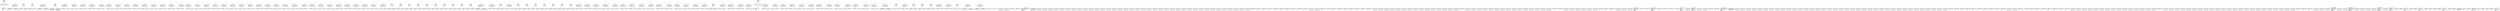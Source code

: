 digraph "classes_." {
charset="utf-8"
rankdir=BT
"0" [label="{Codec|decode\lencode\l|}", shape="record"];
"1" [label="{Codec|\l|decode(input, errors)\lencode(input, errors)\l}", shape="record"];
"2" [label="{Codec|decode\lencode\l|}", shape="record"];
"3" [label="{Codec|decode\lencode\l|}", shape="record"];
"4" [label="{Codec|\l|decode(input, errors)\lencode(input, errors)\l}", shape="record"];
"5" [label="{Codec|decode\lencode\l|}", shape="record"];
"6" [label="{Codec|\l|decode(input, errors)\lencode(input, errors)\l}", shape="record"];
"7" [label="{Codec|\l|decode(input, errors)\lencode(input, errors)\l}", shape="record"];
"8" [label="{Codec|\l|decode(input, errors)\lencode(input, errors)\l}", shape="record"];
"9" [label="{Codec|\l|decode(input, errors)\lencode(input, errors)\l}", shape="record"];
"10" [label="{Codec|\l|decode(input, errors)\lencode(input, errors)\l}", shape="record"];
"11" [label="{Codec|\l|decode(input, errors)\lencode(input, errors)\l}", shape="record"];
"12" [label="{Codec|\l|decode(input, errors)\lencode(input, errors)\l}", shape="record"];
"13" [label="{Codec|\l|decode(input, errors)\lencode(input, errors)\l}", shape="record"];
"14" [label="{Codec|\l|decode(input, errors)\lencode(input, errors)\l}", shape="record"];
"15" [label="{Codec|\l|decode(input, errors)\lencode(input, errors)\l}", shape="record"];
"16" [label="{Codec|\l|decode(input, errors)\lencode(input, errors)\l}", shape="record"];
"17" [label="{Codec|\l|decode(input, errors)\lencode(input, errors)\l}", shape="record"];
"18" [label="{Codec|\l|decode(input, errors)\lencode(input, errors)\l}", shape="record"];
"19" [label="{Codec|\l|decode(input, errors)\lencode(input, errors)\l}", shape="record"];
"20" [label="{Codec|\l|decode(input, errors)\lencode(input, errors)\l}", shape="record"];
"21" [label="{Codec|\l|decode(input, errors)\lencode(input, errors)\l}", shape="record"];
"22" [label="{Codec|\l|decode(input, errors)\lencode(input, errors)\l}", shape="record"];
"23" [label="{Codec|\l|decode(input, errors)\lencode(input, errors)\l}", shape="record"];
"24" [label="{Codec|\l|decode(input, errors)\lencode(input, errors)\l}", shape="record"];
"25" [label="{Codec|\l|decode(input, errors)\lencode(input, errors)\l}", shape="record"];
"26" [label="{Codec|\l|decode(input, errors)\lencode(input, errors)\l}", shape="record"];
"27" [label="{Codec|\l|decode(input, errors)\lencode(input, errors)\l}", shape="record"];
"28" [label="{Codec|\l|decode(input, errors)\lencode(input, errors)\l}", shape="record"];
"29" [label="{Codec|\l|decode(input, errors)\lencode(input, errors)\l}", shape="record"];
"30" [label="{Codec|\l|decode(input, errors)\lencode(input, errors)\l}", shape="record"];
"31" [label="{Codec|\l|decode(input, errors)\lencode(input, errors)\l}", shape="record"];
"32" [label="{Codec|\l|decode(input, errors)\lencode(input, errors)\l}", shape="record"];
"33" [label="{Codec|\l|decode(input, errors)\lencode(input, errors)\l}", shape="record"];
"34" [label="{Codec|\l|decode(input, errors)\lencode(input, errors)\l}", shape="record"];
"35" [label="{Codec|\l|decode(input, errors)\lencode(input, errors)\l}", shape="record"];
"36" [label="{Codec|\l|decode(input, errors)\lencode(input, errors)\l}", shape="record"];
"37" [label="{Codec|\l|decode(input, errors)\lencode(input, errors)\l}", shape="record"];
"38" [label="{Codec|\l|decode(input, errors)\lencode(input, errors)\l}", shape="record"];
"39" [label="{Codec|\l|decode(input, errors)\lencode(input, errors)\l}", shape="record"];
"40" [label="{Codec|\l|decode(input, errors)\lencode(input, errors)\l}", shape="record"];
"41" [label="{Codec|\l|decode(input, errors)\lencode(input, errors)\l}", shape="record"];
"42" [label="{Codec|\l|decode(input, errors)\lencode(input, errors)\l}", shape="record"];
"43" [label="{Codec|decode\lencode\l|}", shape="record"];
"44" [label="{Codec|decode\lencode\l|}", shape="record"];
"45" [label="{Codec|decode\lencode\l|}", shape="record"];
"46" [label="{Codec|decode\lencode\l|}", shape="record"];
"47" [label="{Codec|decode\lencode\l|}", shape="record"];
"48" [label="{Codec|decode\lencode\l|}", shape="record"];
"49" [label="{Codec|decode\lencode\l|}", shape="record"];
"50" [label="{Codec|decode\lencode\l|}", shape="record"];
"51" [label="{Codec|decode\lencode\l|}", shape="record"];
"52" [label="{Codec|decode\lencode\l|}", shape="record"];
"53" [label="{Codec|\l|decode(input, errors)\lencode(input, errors)\l}", shape="record"];
"54" [label="{Codec|\l|decode(input, errors)\lencode(input, errors)\l}", shape="record"];
"55" [label="{Codec|decode\lencode\l|}", shape="record"];
"56" [label="{Codec|\l|decode(input, errors)\lencode(input, errors)\l}", shape="record"];
"57" [label="{Codec|decode\lencode\l|}", shape="record"];
"58" [label="{Codec|decode\lencode\l|}", shape="record"];
"59" [label="{Codec|decode\lencode\l|}", shape="record"];
"60" [label="{Codec|decode\lencode\l|}", shape="record"];
"61" [label="{Codec|decode\lencode\l|}", shape="record"];
"62" [label="{Codec|decode\lencode\l|}", shape="record"];
"63" [label="{Codec|decode\lencode\l|}", shape="record"];
"64" [label="{Codec|\l|decode(input, errors)\lencode(input, errors)\l}", shape="record"];
"65" [label="{Codec|\l|decode(input, errors)\lencode(input, errors)\l}", shape="record"];
"66" [label="{Codec|\l|decode(input, errors)\lencode(input, errors)\l}", shape="record"];
"67" [label="{Codec|\l|decode(input, errors)\lencode(input, errors)\l}", shape="record"];
"68" [label="{Codec|\l|decode(input, errors)\lencode(input, errors)\l}", shape="record"];
"69" [label="{Codec|\l|decode(input, errors)\lencode(input, errors)\l}", shape="record"];
"70" [label="{Codec|\l|decode(input, errors)\lencode(input, errors)\l}", shape="record"];
"71" [label="{Codec|\l|decode(input, errors)\lencode(input, errors)\l}", shape="record"];
"72" [label="{Codec|\l|decode(input, errors)\lencode(input, errors)\l}", shape="record"];
"73" [label="{Codec|\l|decode(input, errors)\lencode(input, errors)\l}", shape="record"];
"74" [label="{Codec|\l|decode(input, errors)\lencode(input, errors)\l}", shape="record"];
"75" [label="{Codec|\l|decode(input, errors)\lencode(input, errors)\l}", shape="record"];
"76" [label="{Codec|\l|decode(input, errors)\lencode(input, errors)\l}", shape="record"];
"77" [label="{Codec|\l|decode(input, errors)\lencode(input, errors)\l}", shape="record"];
"78" [label="{Codec|\l|decode(input, errors)\lencode(input, errors)\l}", shape="record"];
"79" [label="{Codec|decode\lencode\l|}", shape="record"];
"80" [label="{Codec|\l|decode(input, errors)\lencode(input, errors)\l}", shape="record"];
"81" [label="{Codec|\l|decode(input, errors)\lencode(input, errors)\l}", shape="record"];
"82" [label="{Codec|\l|decode(input, errors)\lencode(input, errors)\l}", shape="record"];
"83" [label="{Codec|\l|decode(input, errors)\lencode(input, errors)\l}", shape="record"];
"84" [label="{Codec|decode\lencode\l|}", shape="record"];
"85" [label="{Codec|\l|decode(input, errors)\lencode(input, errors)\l}", shape="record"];
"86" [label="{Codec|\l|decode(input, errors)\lencode(input, errors)\l}", shape="record"];
"87" [label="{Codec|\l|decode(input, errors)\lencode(input, errors)\l}", shape="record"];
"88" [label="{Codec|\l|decode(input, errors)\lencode(input, errors)\l}", shape="record"];
"89" [label="{Codec|\l|decode(input, errors)\lencode(input, errors)\l}", shape="record"];
"90" [label="{Codec|\l|decode(input, errors)\lencode(input, errors)\l}", shape="record"];
"91" [label="{Codec|\l|decode(input, errors)\lencode(input, errors)\l}", shape="record"];
"92" [label="{Codec|\l|decode(input, errors)\lencode(input, errors)\l}", shape="record"];
"93" [label="{Codec|\l|decode(input, errors)\lencode(input, errors)\l}", shape="record"];
"94" [label="{Codec|\l|decode(input, errors)\lencode(input, errors)\l}", shape="record"];
"95" [label="{Codec|\l|decode(input, errors)\lencode(input, errors)\l}", shape="record"];
"96" [label="{Codec|\l|decode(input, errors)\lencode(input, errors)\l}", shape="record"];
"97" [label="{Codec|\l|decode(input, errors)\lencode(input, errors)\l}", shape="record"];
"98" [label="{Codec|\l|decode(input, errors)\lencode(input, errors)\l}", shape="record"];
"99" [label="{Codec|decode\lencode\l|}", shape="record"];
"100" [label="{Codec|\l|decode(input, errors)\lencode(input, errors)\l}", shape="record"];
"101" [label="{Codec|decode\lencode\l|}", shape="record"];
"102" [label="{Codec|decode\lencode\l|}", shape="record"];
"103" [label="{Codec|decode\lencode\l|}", shape="record"];
"104" [label="{Codec|\l|decode(input, errors)\lencode(input, errors)\l}", shape="record"];
"105" [label="{Codec|\l|decode(input, errors)\lencode(input, errors)\l}", shape="record"];
"106" [label="{Codec|decode\lencode\l|}", shape="record"];
"107" [label="{Codec|\l|decode(input, errors)\lencode(input, errors)\l}", shape="record"];
"108" [label="{Codec|\l|decode(input, errors)\lencode(input, errors)\l}", shape="record"];
"109" [fontcolor="red", label="{CodecRegistryError|\l|}", shape="record"];
"110" [fontcolor="red", label="{CodecRegistryError|\l|}", shape="record"];
"111" [label="{IncrementalDecoder|\l|decode(input, final)\l}", shape="record"];
"112" [label="{IncrementalDecoder|\l|decode(input, final)\l}", shape="record"];
"113" [label="{IncrementalDecoder|codec\l|}", shape="record"];
"114" [label="{IncrementalDecoder|codec\l|}", shape="record"];
"115" [label="{IncrementalDecoder|decompressobj : BZ2Decompressor\lerrors : str\l|decode(input, final)\lreset()\l}", shape="record"];
"116" [label="{IncrementalDecoder|mapping : NoneType\l|decode(input, final)\l}", shape="record"];
"117" [label="{IncrementalDecoder|\l|decode(input, final)\l}", shape="record"];
"118" [label="{IncrementalDecoder|\l|decode(input, final)\l}", shape="record"];
"119" [label="{IncrementalDecoder|\l|decode(input, final)\l}", shape="record"];
"120" [label="{IncrementalDecoder|\l|decode(input, final)\l}", shape="record"];
"121" [label="{IncrementalDecoder|\l|decode(input, final)\l}", shape="record"];
"122" [label="{IncrementalDecoder|\l|decode(input, final)\l}", shape="record"];
"123" [label="{IncrementalDecoder|\l|decode(input, final)\l}", shape="record"];
"124" [label="{IncrementalDecoder|\l|decode(input, final)\l}", shape="record"];
"125" [label="{IncrementalDecoder|\l|decode(input, final)\l}", shape="record"];
"126" [label="{IncrementalDecoder|\l|decode(input, final)\l}", shape="record"];
"127" [label="{IncrementalDecoder|\l|decode(input, final)\l}", shape="record"];
"128" [label="{IncrementalDecoder|\l|decode(input, final)\l}", shape="record"];
"129" [label="{IncrementalDecoder|\l|decode(input, final)\l}", shape="record"];
"130" [label="{IncrementalDecoder|\l|decode(input, final)\l}", shape="record"];
"131" [label="{IncrementalDecoder|\l|decode(input, final)\l}", shape="record"];
"132" [label="{IncrementalDecoder|\l|decode(input, final)\l}", shape="record"];
"133" [label="{IncrementalDecoder|\l|decode(input, final)\l}", shape="record"];
"134" [label="{IncrementalDecoder|\l|decode(input, final)\l}", shape="record"];
"135" [label="{IncrementalDecoder|\l|decode(input, final)\l}", shape="record"];
"136" [label="{IncrementalDecoder|\l|decode(input, final)\l}", shape="record"];
"137" [label="{IncrementalDecoder|\l|decode(input, final)\l}", shape="record"];
"138" [label="{IncrementalDecoder|\l|decode(input, final)\l}", shape="record"];
"139" [label="{IncrementalDecoder|\l|decode(input, final)\l}", shape="record"];
"140" [label="{IncrementalDecoder|\l|decode(input, final)\l}", shape="record"];
"141" [label="{IncrementalDecoder|\l|decode(input, final)\l}", shape="record"];
"142" [label="{IncrementalDecoder|\l|decode(input, final)\l}", shape="record"];
"143" [label="{IncrementalDecoder|\l|decode(input, final)\l}", shape="record"];
"144" [label="{IncrementalDecoder|\l|decode(input, final)\l}", shape="record"];
"145" [label="{IncrementalDecoder|\l|decode(input, final)\l}", shape="record"];
"146" [label="{IncrementalDecoder|\l|decode(input, final)\l}", shape="record"];
"147" [label="{IncrementalDecoder|\l|decode(input, final)\l}", shape="record"];
"148" [label="{IncrementalDecoder|\l|decode(input, final)\l}", shape="record"];
"149" [label="{IncrementalDecoder|\l|decode(input, final)\l}", shape="record"];
"150" [label="{IncrementalDecoder|\l|decode(input, final)\l}", shape="record"];
"151" [label="{IncrementalDecoder|\l|decode(input, final)\l}", shape="record"];
"152" [label="{IncrementalDecoder|\l|decode(input, final)\l}", shape="record"];
"153" [label="{IncrementalDecoder|\l|decode(input, final)\l}", shape="record"];
"154" [label="{IncrementalDecoder|codec\l|}", shape="record"];
"155" [label="{IncrementalDecoder|codec\l|}", shape="record"];
"156" [label="{IncrementalDecoder|codec\l|}", shape="record"];
"157" [label="{IncrementalDecoder|codec\l|}", shape="record"];
"158" [label="{IncrementalDecoder|codec\l|}", shape="record"];
"159" [label="{IncrementalDecoder|codec\l|}", shape="record"];
"160" [label="{IncrementalDecoder|codec\l|}", shape="record"];
"161" [label="{IncrementalDecoder|codec\l|}", shape="record"];
"162" [label="{IncrementalDecoder|codec\l|}", shape="record"];
"163" [label="{IncrementalDecoder|codec\l|}", shape="record"];
"164" [label="{IncrementalDecoder|\l|decode(input, final)\l}", shape="record"];
"165" [label="{IncrementalDecoder|\l|decode(input, final)\l}", shape="record"];
"166" [label="{IncrementalDecoder|codec\l|}", shape="record"];
"167" [label="{IncrementalDecoder|\l|}", shape="record"];
"168" [label="{IncrementalDecoder|codec\l|}", shape="record"];
"169" [label="{IncrementalDecoder|codec\l|}", shape="record"];
"170" [label="{IncrementalDecoder|codec\l|}", shape="record"];
"171" [label="{IncrementalDecoder|codec\l|}", shape="record"];
"172" [label="{IncrementalDecoder|codec\l|}", shape="record"];
"173" [label="{IncrementalDecoder|codec\l|}", shape="record"];
"174" [label="{IncrementalDecoder|codec\l|}", shape="record"];
"175" [label="{IncrementalDecoder|\l|decode(input, final)\l}", shape="record"];
"176" [label="{IncrementalDecoder|\l|decode(input, final)\l}", shape="record"];
"177" [label="{IncrementalDecoder|\l|decode(input, final)\l}", shape="record"];
"178" [label="{IncrementalDecoder|\l|decode(input, final)\l}", shape="record"];
"179" [label="{IncrementalDecoder|\l|decode(input, final)\l}", shape="record"];
"180" [label="{IncrementalDecoder|\l|decode(input, final)\l}", shape="record"];
"181" [label="{IncrementalDecoder|\l|decode(input, final)\l}", shape="record"];
"182" [label="{IncrementalDecoder|\l|decode(input, final)\l}", shape="record"];
"183" [label="{IncrementalDecoder|\l|decode(input, final)\l}", shape="record"];
"184" [label="{IncrementalDecoder|\l|decode(input, final)\l}", shape="record"];
"185" [label="{IncrementalDecoder|\l|decode(input, final)\l}", shape="record"];
"186" [label="{IncrementalDecoder|\l|decode(input, final)\l}", shape="record"];
"187" [label="{IncrementalDecoder|\l|decode(input, final)\l}", shape="record"];
"188" [label="{IncrementalDecoder|\l|decode(input, final)\l}", shape="record"];
"189" [label="{IncrementalDecoder|\l|decode(input, final)\l}", shape="record"];
"190" [label="{IncrementalDecoder|codec\l|}", shape="record"];
"191" [label="{IncrementalDecoder|\l|decode(input, final)\l}", shape="record"];
"192" [label="{IncrementalDecoder|\l|decode(input, final)\l}", shape="record"];
"193" [label="{IncrementalDecoder|\l|decode(input, final)\l}", shape="record"];
"194" [label="{IncrementalDecoder|\l|decode(input, final)\l}", shape="record"];
"195" [label="{IncrementalDecoder|\l|decode(input, final)\l}", shape="record"];
"196" [label="{IncrementalDecoder|\l|decode(input, final)\l}", shape="record"];
"197" [label="{IncrementalDecoder|\l|decode(input, final)\l}", shape="record"];
"198" [label="{IncrementalDecoder|\l|decode(input, final)\l}", shape="record"];
"199" [label="{IncrementalDecoder|\l|decode(input, final)\l}", shape="record"];
"200" [label="{IncrementalDecoder|\l|decode(input, final)\l}", shape="record"];
"201" [label="{IncrementalDecoder|\l|decode(input, final)\l}", shape="record"];
"202" [label="{IncrementalDecoder|\l|decode(input, final)\l}", shape="record"];
"203" [label="{IncrementalDecoder|\l|decode(input, final)\l}", shape="record"];
"204" [label="{IncrementalDecoder|\l|decode(input, final)\l}", shape="record"];
"205" [label="{IncrementalDecoder|\l|decode(input, final)\l}", shape="record"];
"206" [label="{IncrementalDecoder|\l|}", shape="record"];
"207" [label="{IncrementalDecoder|\l|}", shape="record"];
"208" [label="{IncrementalDecoder|\l|decode(input, final)\l}", shape="record"];
"209" [label="{IncrementalDecoder|\l|decode(input, final)\l}", shape="record"];
"210" [label="{IncrementalDecoder|\l|decode(input, final)\l}", shape="record"];
"211" [label="{IncrementalDecoder|\l|decode(input, final)\l}", shape="record"];
"212" [label="{IncrementalDecoder|\l|decode(input, final)\l}", shape="record"];
"213" [label="{IncrementalDecoder|\l|decode(input, final)\l}", shape="record"];
"214" [label="{IncrementalDecoder|codec\l|}", shape="record"];
"215" [label="{IncrementalDecoder|codec\l|}", shape="record"];
"216" [label="{IncrementalDecoder|codec\l|}", shape="record"];
"217" [label="{IncrementalDecoder|\l|decode(input, final)\l}", shape="record"];
"218" [label="{IncrementalDecoder|\l|decode(input, final)\l}", shape="record"];
"219" [label="{IncrementalDecoder|\l|decode(input, final)\l}", shape="record"];
"220" [label="{IncrementalDecoder|decoder : NoneType\l|getstate()\lreset()\lsetstate(state)\l}", shape="record"];
"221" [label="{IncrementalDecoder|\l|}", shape="record"];
"222" [label="{IncrementalDecoder|\l|}", shape="record"];
"223" [label="{IncrementalDecoder|decoder : NoneType\l|getstate()\lreset()\lsetstate(state)\l}", shape="record"];
"224" [label="{IncrementalDecoder|\l|}", shape="record"];
"225" [label="{IncrementalDecoder|\l|}", shape="record"];
"226" [label="{IncrementalDecoder|\l|}", shape="record"];
"227" [label="{IncrementalDecoder|\l|}", shape="record"];
"228" [label="{IncrementalDecoder|first : int\l|getstate()\lreset()\lsetstate(state)\l}", shape="record"];
"229" [label="{IncrementalDecoder|\l|decode(input, final)\l}", shape="record"];
"230" [label="{IncrementalDecoder|decompressobj\lerrors : str\l|decode(input, final)\lreset()\l}", shape="record"];
"231" [label="{IncrementalEncoder|\l|encode(input, final)\l}", shape="record"];
"232" [label="{IncrementalEncoder|\l|encode(input, final)\l}", shape="record"];
"233" [label="{IncrementalEncoder|codec\l|}", shape="record"];
"234" [label="{IncrementalEncoder|codec\l|}", shape="record"];
"235" [label="{IncrementalEncoder|compressobj : BZ2Compressor\lerrors : str\l|encode(input, final)\lreset()\l}", shape="record"];
"236" [label="{IncrementalEncoder|mapping : NoneType\l|encode(input, final)\l}", shape="record"];
"237" [label="{IncrementalEncoder|\l|encode(input, final)\l}", shape="record"];
"238" [label="{IncrementalEncoder|\l|encode(input, final)\l}", shape="record"];
"239" [label="{IncrementalEncoder|\l|encode(input, final)\l}", shape="record"];
"240" [label="{IncrementalEncoder|\l|encode(input, final)\l}", shape="record"];
"241" [label="{IncrementalEncoder|\l|encode(input, final)\l}", shape="record"];
"242" [label="{IncrementalEncoder|\l|encode(input, final)\l}", shape="record"];
"243" [label="{IncrementalEncoder|\l|encode(input, final)\l}", shape="record"];
"244" [label="{IncrementalEncoder|\l|encode(input, final)\l}", shape="record"];
"245" [label="{IncrementalEncoder|\l|encode(input, final)\l}", shape="record"];
"246" [label="{IncrementalEncoder|\l|encode(input, final)\l}", shape="record"];
"247" [label="{IncrementalEncoder|\l|encode(input, final)\l}", shape="record"];
"248" [label="{IncrementalEncoder|\l|encode(input, final)\l}", shape="record"];
"249" [label="{IncrementalEncoder|\l|encode(input, final)\l}", shape="record"];
"250" [label="{IncrementalEncoder|\l|encode(input, final)\l}", shape="record"];
"251" [label="{IncrementalEncoder|\l|encode(input, final)\l}", shape="record"];
"252" [label="{IncrementalEncoder|\l|encode(input, final)\l}", shape="record"];
"253" [label="{IncrementalEncoder|\l|encode(input, final)\l}", shape="record"];
"254" [label="{IncrementalEncoder|\l|encode(input, final)\l}", shape="record"];
"255" [label="{IncrementalEncoder|\l|encode(input, final)\l}", shape="record"];
"256" [label="{IncrementalEncoder|\l|encode(input, final)\l}", shape="record"];
"257" [label="{IncrementalEncoder|\l|encode(input, final)\l}", shape="record"];
"258" [label="{IncrementalEncoder|\l|encode(input, final)\l}", shape="record"];
"259" [label="{IncrementalEncoder|\l|encode(input, final)\l}", shape="record"];
"260" [label="{IncrementalEncoder|\l|encode(input, final)\l}", shape="record"];
"261" [label="{IncrementalEncoder|\l|encode(input, final)\l}", shape="record"];
"262" [label="{IncrementalEncoder|\l|encode(input, final)\l}", shape="record"];
"263" [label="{IncrementalEncoder|\l|encode(input, final)\l}", shape="record"];
"264" [label="{IncrementalEncoder|\l|encode(input, final)\l}", shape="record"];
"265" [label="{IncrementalEncoder|\l|encode(input, final)\l}", shape="record"];
"266" [label="{IncrementalEncoder|\l|encode(input, final)\l}", shape="record"];
"267" [label="{IncrementalEncoder|\l|encode(input, final)\l}", shape="record"];
"268" [label="{IncrementalEncoder|\l|encode(input, final)\l}", shape="record"];
"269" [label="{IncrementalEncoder|\l|encode(input, final)\l}", shape="record"];
"270" [label="{IncrementalEncoder|\l|encode(input, final)\l}", shape="record"];
"271" [label="{IncrementalEncoder|\l|encode(input, final)\l}", shape="record"];
"272" [label="{IncrementalEncoder|\l|encode(input, final)\l}", shape="record"];
"273" [label="{IncrementalEncoder|\l|encode(input, final)\l}", shape="record"];
"274" [label="{IncrementalEncoder|codec\l|}", shape="record"];
"275" [label="{IncrementalEncoder|codec\l|}", shape="record"];
"276" [label="{IncrementalEncoder|codec\l|}", shape="record"];
"277" [label="{IncrementalEncoder|codec\l|}", shape="record"];
"278" [label="{IncrementalEncoder|codec\l|}", shape="record"];
"279" [label="{IncrementalEncoder|codec\l|}", shape="record"];
"280" [label="{IncrementalEncoder|codec\l|}", shape="record"];
"281" [label="{IncrementalEncoder|codec\l|}", shape="record"];
"282" [label="{IncrementalEncoder|codec\l|}", shape="record"];
"283" [label="{IncrementalEncoder|codec\l|}", shape="record"];
"284" [label="{IncrementalEncoder|\l|encode(input, final)\l}", shape="record"];
"285" [label="{IncrementalEncoder|\l|encode(input, final)\l}", shape="record"];
"286" [label="{IncrementalEncoder|codec\l|}", shape="record"];
"287" [label="{IncrementalEncoder|\l|}", shape="record"];
"288" [label="{IncrementalEncoder|codec\l|}", shape="record"];
"289" [label="{IncrementalEncoder|codec\l|}", shape="record"];
"290" [label="{IncrementalEncoder|codec\l|}", shape="record"];
"291" [label="{IncrementalEncoder|codec\l|}", shape="record"];
"292" [label="{IncrementalEncoder|codec\l|}", shape="record"];
"293" [label="{IncrementalEncoder|codec\l|}", shape="record"];
"294" [label="{IncrementalEncoder|codec\l|}", shape="record"];
"295" [label="{IncrementalEncoder|\l|encode(input, final)\l}", shape="record"];
"296" [label="{IncrementalEncoder|\l|encode(input, final)\l}", shape="record"];
"297" [label="{IncrementalEncoder|\l|encode(input, final)\l}", shape="record"];
"298" [label="{IncrementalEncoder|\l|encode(input, final)\l}", shape="record"];
"299" [label="{IncrementalEncoder|\l|encode(input, final)\l}", shape="record"];
"300" [label="{IncrementalEncoder|\l|encode(input, final)\l}", shape="record"];
"301" [label="{IncrementalEncoder|\l|encode(input, final)\l}", shape="record"];
"302" [label="{IncrementalEncoder|\l|encode(input, final)\l}", shape="record"];
"303" [label="{IncrementalEncoder|\l|encode(input, final)\l}", shape="record"];
"304" [label="{IncrementalEncoder|\l|encode(input, final)\l}", shape="record"];
"305" [label="{IncrementalEncoder|\l|encode(input, final)\l}", shape="record"];
"306" [label="{IncrementalEncoder|\l|encode(input, final)\l}", shape="record"];
"307" [label="{IncrementalEncoder|\l|encode(input, final)\l}", shape="record"];
"308" [label="{IncrementalEncoder|\l|encode(input, final)\l}", shape="record"];
"309" [label="{IncrementalEncoder|\l|encode(input, final)\l}", shape="record"];
"310" [label="{IncrementalEncoder|codec\l|}", shape="record"];
"311" [label="{IncrementalEncoder|\l|encode(input, final)\l}", shape="record"];
"312" [label="{IncrementalEncoder|\l|encode(input, final)\l}", shape="record"];
"313" [label="{IncrementalEncoder|\l|encode(input, final)\l}", shape="record"];
"314" [label="{IncrementalEncoder|\l|encode(input, final)\l}", shape="record"];
"315" [label="{IncrementalEncoder|\l|encode(input, final)\l}", shape="record"];
"316" [label="{IncrementalEncoder|\l|encode(input, final)\l}", shape="record"];
"317" [label="{IncrementalEncoder|\l|encode(input, final)\l}", shape="record"];
"318" [label="{IncrementalEncoder|\l|encode(input, final)\l}", shape="record"];
"319" [label="{IncrementalEncoder|\l|encode(input, final)\l}", shape="record"];
"320" [label="{IncrementalEncoder|\l|encode(input, final)\l}", shape="record"];
"321" [label="{IncrementalEncoder|\l|encode(input, final)\l}", shape="record"];
"322" [label="{IncrementalEncoder|\l|encode(input, final)\l}", shape="record"];
"323" [label="{IncrementalEncoder|\l|encode(input, final)\l}", shape="record"];
"324" [label="{IncrementalEncoder|\l|encode(input, final)\l}", shape="record"];
"325" [label="{IncrementalEncoder|\l|encode(input, final)\l}", shape="record"];
"326" [label="{IncrementalEncoder|\l|encode(input, final)\l}", shape="record"];
"327" [label="{IncrementalEncoder|\l|encode(input, final)\l}", shape="record"];
"328" [label="{IncrementalEncoder|\l|encode(input, final)\l}", shape="record"];
"329" [label="{IncrementalEncoder|\l|encode(input, final)\l}", shape="record"];
"330" [label="{IncrementalEncoder|\l|encode(input, final)\l}", shape="record"];
"331" [label="{IncrementalEncoder|\l|encode(input, final)\l}", shape="record"];
"332" [label="{IncrementalEncoder|\l|encode(input, final)\l}", shape="record"];
"333" [label="{IncrementalEncoder|\l|encode(input, final)\l}", shape="record"];
"334" [label="{IncrementalEncoder|codec\l|}", shape="record"];
"335" [label="{IncrementalEncoder|codec\l|}", shape="record"];
"336" [label="{IncrementalEncoder|codec\l|}", shape="record"];
"337" [label="{IncrementalEncoder|\l|encode(input, final)\l}", shape="record"];
"338" [label="{IncrementalEncoder|\l|encode(input, final)\l}", shape="record"];
"339" [label="{IncrementalEncoder|\l|encode(input, final)\l}", shape="record"];
"340" [label="{IncrementalEncoder|encoder : NoneType\l|encode(input, final)\lgetstate()\lreset()\lsetstate(state)\l}", shape="record"];
"341" [label="{IncrementalEncoder|\l|encode(input, final)\l}", shape="record"];
"342" [label="{IncrementalEncoder|\l|encode(input, final)\l}", shape="record"];
"343" [label="{IncrementalEncoder|encoder : NoneType\l|encode(input, final)\lgetstate()\lreset()\lsetstate(state)\l}", shape="record"];
"344" [label="{IncrementalEncoder|\l|encode(input, final)\l}", shape="record"];
"345" [label="{IncrementalEncoder|\l|encode(input, final)\l}", shape="record"];
"346" [label="{IncrementalEncoder|\l|encode(input, final)\l}", shape="record"];
"347" [label="{IncrementalEncoder|\l|encode(input, final)\l}", shape="record"];
"348" [label="{IncrementalEncoder|first : int\l|encode(input, final)\lgetstate()\lreset()\lsetstate(state)\l}", shape="record"];
"349" [label="{IncrementalEncoder|\l|encode(input, final)\l}", shape="record"];
"350" [label="{IncrementalEncoder|compressobj\lerrors : str\l|encode(input, final)\lreset()\l}", shape="record"];
"351" [label="{StreamConverter|decode\lencode\l|}", shape="record"];
"352" [label="{StreamConverter|decode\lencode\l|}", shape="record"];
"353" [label="{StreamReader|\l|}", shape="record"];
"354" [label="{StreamReader|charbuffertype : bytes\l|}", shape="record"];
"355" [label="{StreamReader|codec\l|}", shape="record"];
"356" [label="{StreamReader|codec\l|}", shape="record"];
"357" [label="{StreamReader|charbuffertype : bytes\l|}", shape="record"];
"358" [label="{StreamReader|mapping : NoneType\l|decode(input, errors)\l}", shape="record"];
"359" [label="{StreamReader|\l|}", shape="record"];
"360" [label="{StreamReader|\l|}", shape="record"];
"361" [label="{StreamReader|\l|}", shape="record"];
"362" [label="{StreamReader|\l|}", shape="record"];
"363" [label="{StreamReader|\l|}", shape="record"];
"364" [label="{StreamReader|\l|}", shape="record"];
"365" [label="{StreamReader|\l|}", shape="record"];
"366" [label="{StreamReader|\l|}", shape="record"];
"367" [label="{StreamReader|\l|}", shape="record"];
"368" [label="{StreamReader|\l|}", shape="record"];
"369" [label="{StreamReader|\l|}", shape="record"];
"370" [label="{StreamReader|\l|}", shape="record"];
"371" [label="{StreamReader|\l|}", shape="record"];
"372" [label="{StreamReader|\l|}", shape="record"];
"373" [label="{StreamReader|\l|}", shape="record"];
"374" [label="{StreamReader|\l|}", shape="record"];
"375" [label="{StreamReader|\l|}", shape="record"];
"376" [label="{StreamReader|\l|}", shape="record"];
"377" [label="{StreamReader|\l|}", shape="record"];
"378" [label="{StreamReader|\l|}", shape="record"];
"379" [label="{StreamReader|\l|}", shape="record"];
"380" [label="{StreamReader|\l|}", shape="record"];
"381" [label="{StreamReader|\l|}", shape="record"];
"382" [label="{StreamReader|\l|}", shape="record"];
"383" [label="{StreamReader|\l|}", shape="record"];
"384" [label="{StreamReader|\l|}", shape="record"];
"385" [label="{StreamReader|\l|}", shape="record"];
"386" [label="{StreamReader|\l|}", shape="record"];
"387" [label="{StreamReader|\l|}", shape="record"];
"388" [label="{StreamReader|\l|}", shape="record"];
"389" [label="{StreamReader|\l|}", shape="record"];
"390" [label="{StreamReader|\l|}", shape="record"];
"391" [label="{StreamReader|\l|}", shape="record"];
"392" [label="{StreamReader|\l|}", shape="record"];
"393" [label="{StreamReader|\l|}", shape="record"];
"394" [label="{StreamReader|\l|}", shape="record"];
"395" [label="{StreamReader|\l|}", shape="record"];
"396" [label="{StreamReader|codec\l|}", shape="record"];
"397" [label="{StreamReader|codec\l|}", shape="record"];
"398" [label="{StreamReader|codec\l|}", shape="record"];
"399" [label="{StreamReader|codec\l|}", shape="record"];
"400" [label="{StreamReader|codec\l|}", shape="record"];
"401" [label="{StreamReader|codec\l|}", shape="record"];
"402" [label="{StreamReader|codec\l|}", shape="record"];
"403" [label="{StreamReader|codec\l|}", shape="record"];
"404" [label="{StreamReader|codec\l|}", shape="record"];
"405" [label="{StreamReader|codec\l|}", shape="record"];
"406" [label="{StreamReader|charbuffertype : bytes\l|}", shape="record"];
"407" [label="{StreamReader|\l|}", shape="record"];
"408" [label="{StreamReader|codec\l|}", shape="record"];
"409" [label="{StreamReader|\l|}", shape="record"];
"410" [label="{StreamReader|codec\l|}", shape="record"];
"411" [label="{StreamReader|codec\l|}", shape="record"];
"412" [label="{StreamReader|codec\l|}", shape="record"];
"413" [label="{StreamReader|codec\l|}", shape="record"];
"414" [label="{StreamReader|codec\l|}", shape="record"];
"415" [label="{StreamReader|codec\l|}", shape="record"];
"416" [label="{StreamReader|codec\l|}", shape="record"];
"417" [label="{StreamReader|\l|}", shape="record"];
"418" [label="{StreamReader|\l|}", shape="record"];
"419" [label="{StreamReader|\l|}", shape="record"];
"420" [label="{StreamReader|\l|}", shape="record"];
"421" [label="{StreamReader|\l|}", shape="record"];
"422" [label="{StreamReader|\l|}", shape="record"];
"423" [label="{StreamReader|\l|}", shape="record"];
"424" [label="{StreamReader|\l|}", shape="record"];
"425" [label="{StreamReader|\l|}", shape="record"];
"426" [label="{StreamReader|\l|}", shape="record"];
"427" [label="{StreamReader|\l|}", shape="record"];
"428" [label="{StreamReader|\l|}", shape="record"];
"429" [label="{StreamReader|\l|}", shape="record"];
"430" [label="{StreamReader|\l|}", shape="record"];
"431" [label="{StreamReader|\l|}", shape="record"];
"432" [label="{StreamReader|codec\l|}", shape="record"];
"433" [label="{StreamReader|\l|}", shape="record"];
"434" [label="{StreamReader|\l|}", shape="record"];
"435" [label="{StreamReader|\l|}", shape="record"];
"436" [label="{StreamReader|\l|}", shape="record"];
"437" [label="{StreamReader|\l|}", shape="record"];
"438" [label="{StreamReader|\l|}", shape="record"];
"439" [label="{StreamReader|\l|}", shape="record"];
"440" [label="{StreamReader|\l|}", shape="record"];
"441" [label="{StreamReader|\l|}", shape="record"];
"442" [label="{StreamReader|\l|}", shape="record"];
"443" [label="{StreamReader|\l|}", shape="record"];
"444" [label="{StreamReader|\l|}", shape="record"];
"445" [label="{StreamReader|\l|}", shape="record"];
"446" [label="{StreamReader|\l|}", shape="record"];
"447" [label="{StreamReader|\l|}", shape="record"];
"448" [label="{StreamReader|decode\l|}", shape="record"];
"449" [label="{StreamReader|decode\l|}", shape="record"];
"450" [label="{StreamReader|\l|}", shape="record"];
"451" [label="{StreamReader|\l|}", shape="record"];
"452" [label="{StreamReader|\l|}", shape="record"];
"453" [label="{StreamReader|charbuffertype : bytes\l|}", shape="record"];
"454" [label="{StreamReader|\l|}", shape="record"];
"455" [label="{StreamReader|\l|}", shape="record"];
"456" [label="{StreamReader|codec\l|}", shape="record"];
"457" [label="{StreamReader|codec\l|}", shape="record"];
"458" [label="{StreamReader|codec\l|}", shape="record"];
"459" [label="{StreamReader|\l|}", shape="record"];
"460" [label="{StreamReader|\l|}", shape="record"];
"461" [label="{StreamReader|\l|}", shape="record"];
"462" [label="{StreamReader|decode\l|decode(input, errors)\lreset()\l}", shape="record"];
"463" [label="{StreamReader|decode\l|}", shape="record"];
"464" [label="{StreamReader|decode\l|}", shape="record"];
"465" [label="{StreamReader|decode\l|decode(input, errors)\lreset()\l}", shape="record"];
"466" [label="{StreamReader|decode\l|}", shape="record"];
"467" [label="{StreamReader|decode\l|}", shape="record"];
"468" [label="{StreamReader|decode\l|}", shape="record"];
"469" [label="{StreamReader|decode\l|}", shape="record"];
"470" [label="{StreamReader|decode\l|decode(input, errors)\lreset()\l}", shape="record"];
"471" [label="{StreamReader|charbuffertype : bytes\l|}", shape="record"];
"472" [label="{StreamReader|charbuffertype : bytes\l|}", shape="record"];
"473" [label="{StreamWriter|\l|}", shape="record"];
"474" [label="{StreamWriter|charbuffertype : bytes\l|}", shape="record"];
"475" [label="{StreamWriter|codec\l|}", shape="record"];
"476" [label="{StreamWriter|codec\l|}", shape="record"];
"477" [label="{StreamWriter|charbuffertype : bytes\l|}", shape="record"];
"478" [label="{StreamWriter|mapping : NoneType\l|encode(input, errors)\l}", shape="record"];
"479" [label="{StreamWriter|\l|}", shape="record"];
"480" [label="{StreamWriter|\l|}", shape="record"];
"481" [label="{StreamWriter|\l|}", shape="record"];
"482" [label="{StreamWriter|\l|}", shape="record"];
"483" [label="{StreamWriter|\l|}", shape="record"];
"484" [label="{StreamWriter|\l|}", shape="record"];
"485" [label="{StreamWriter|\l|}", shape="record"];
"486" [label="{StreamWriter|\l|}", shape="record"];
"487" [label="{StreamWriter|\l|}", shape="record"];
"488" [label="{StreamWriter|\l|}", shape="record"];
"489" [label="{StreamWriter|\l|}", shape="record"];
"490" [label="{StreamWriter|\l|}", shape="record"];
"491" [label="{StreamWriter|\l|}", shape="record"];
"492" [label="{StreamWriter|\l|}", shape="record"];
"493" [label="{StreamWriter|\l|}", shape="record"];
"494" [label="{StreamWriter|\l|}", shape="record"];
"495" [label="{StreamWriter|\l|}", shape="record"];
"496" [label="{StreamWriter|\l|}", shape="record"];
"497" [label="{StreamWriter|\l|}", shape="record"];
"498" [label="{StreamWriter|\l|}", shape="record"];
"499" [label="{StreamWriter|\l|}", shape="record"];
"500" [label="{StreamWriter|\l|}", shape="record"];
"501" [label="{StreamWriter|\l|}", shape="record"];
"502" [label="{StreamWriter|\l|}", shape="record"];
"503" [label="{StreamWriter|\l|}", shape="record"];
"504" [label="{StreamWriter|\l|}", shape="record"];
"505" [label="{StreamWriter|\l|}", shape="record"];
"506" [label="{StreamWriter|\l|}", shape="record"];
"507" [label="{StreamWriter|\l|}", shape="record"];
"508" [label="{StreamWriter|\l|}", shape="record"];
"509" [label="{StreamWriter|\l|}", shape="record"];
"510" [label="{StreamWriter|\l|}", shape="record"];
"511" [label="{StreamWriter|\l|}", shape="record"];
"512" [label="{StreamWriter|\l|}", shape="record"];
"513" [label="{StreamWriter|\l|}", shape="record"];
"514" [label="{StreamWriter|\l|}", shape="record"];
"515" [label="{StreamWriter|\l|}", shape="record"];
"516" [label="{StreamWriter|codec\l|}", shape="record"];
"517" [label="{StreamWriter|codec\l|}", shape="record"];
"518" [label="{StreamWriter|codec\l|}", shape="record"];
"519" [label="{StreamWriter|codec\l|}", shape="record"];
"520" [label="{StreamWriter|codec\l|}", shape="record"];
"521" [label="{StreamWriter|codec\l|}", shape="record"];
"522" [label="{StreamWriter|codec\l|}", shape="record"];
"523" [label="{StreamWriter|codec\l|}", shape="record"];
"524" [label="{StreamWriter|codec\l|}", shape="record"];
"525" [label="{StreamWriter|codec\l|}", shape="record"];
"526" [label="{StreamWriter|charbuffertype : bytes\l|}", shape="record"];
"527" [label="{StreamWriter|\l|}", shape="record"];
"528" [label="{StreamWriter|codec\l|}", shape="record"];
"529" [label="{StreamWriter|\l|}", shape="record"];
"530" [label="{StreamWriter|codec\l|}", shape="record"];
"531" [label="{StreamWriter|codec\l|}", shape="record"];
"532" [label="{StreamWriter|codec\l|}", shape="record"];
"533" [label="{StreamWriter|codec\l|}", shape="record"];
"534" [label="{StreamWriter|codec\l|}", shape="record"];
"535" [label="{StreamWriter|codec\l|}", shape="record"];
"536" [label="{StreamWriter|codec\l|}", shape="record"];
"537" [label="{StreamWriter|\l|}", shape="record"];
"538" [label="{StreamWriter|\l|}", shape="record"];
"539" [label="{StreamWriter|\l|}", shape="record"];
"540" [label="{StreamWriter|\l|}", shape="record"];
"541" [label="{StreamWriter|\l|}", shape="record"];
"542" [label="{StreamWriter|\l|}", shape="record"];
"543" [label="{StreamWriter|\l|}", shape="record"];
"544" [label="{StreamWriter|\l|}", shape="record"];
"545" [label="{StreamWriter|\l|}", shape="record"];
"546" [label="{StreamWriter|\l|}", shape="record"];
"547" [label="{StreamWriter|\l|}", shape="record"];
"548" [label="{StreamWriter|\l|}", shape="record"];
"549" [label="{StreamWriter|\l|}", shape="record"];
"550" [label="{StreamWriter|\l|}", shape="record"];
"551" [label="{StreamWriter|\l|}", shape="record"];
"552" [label="{StreamWriter|codec\l|}", shape="record"];
"553" [label="{StreamWriter|\l|}", shape="record"];
"554" [label="{StreamWriter|\l|}", shape="record"];
"555" [label="{StreamWriter|\l|}", shape="record"];
"556" [label="{StreamWriter|\l|}", shape="record"];
"557" [label="{StreamWriter|\l|}", shape="record"];
"558" [label="{StreamWriter|\l|}", shape="record"];
"559" [label="{StreamWriter|\l|}", shape="record"];
"560" [label="{StreamWriter|\l|}", shape="record"];
"561" [label="{StreamWriter|\l|}", shape="record"];
"562" [label="{StreamWriter|\l|}", shape="record"];
"563" [label="{StreamWriter|\l|}", shape="record"];
"564" [label="{StreamWriter|\l|}", shape="record"];
"565" [label="{StreamWriter|\l|}", shape="record"];
"566" [label="{StreamWriter|\l|}", shape="record"];
"567" [label="{StreamWriter|\l|}", shape="record"];
"568" [label="{StreamWriter|encode\l|}", shape="record"];
"569" [label="{StreamWriter|encode\l|}", shape="record"];
"570" [label="{StreamWriter|\l|}", shape="record"];
"571" [label="{StreamWriter|\l|}", shape="record"];
"572" [label="{StreamWriter|\l|}", shape="record"];
"573" [label="{StreamWriter|charbuffertype : bytes\l|}", shape="record"];
"574" [label="{StreamWriter|\l|}", shape="record"];
"575" [label="{StreamWriter|\l|}", shape="record"];
"576" [label="{StreamWriter|codec\l|}", shape="record"];
"577" [label="{StreamWriter|codec\l|}", shape="record"];
"578" [label="{StreamWriter|codec\l|}", shape="record"];
"579" [label="{StreamWriter|\l|}", shape="record"];
"580" [label="{StreamWriter|\l|}", shape="record"];
"581" [label="{StreamWriter|\l|}", shape="record"];
"582" [label="{StreamWriter|encoder : NoneType\l|encode(input, errors)\lreset()\l}", shape="record"];
"583" [label="{StreamWriter|encode\l|}", shape="record"];
"584" [label="{StreamWriter|encode\l|}", shape="record"];
"585" [label="{StreamWriter|encoder : NoneType\l|encode(input, errors)\lreset()\l}", shape="record"];
"586" [label="{StreamWriter|encode\l|}", shape="record"];
"587" [label="{StreamWriter|encode\l|}", shape="record"];
"588" [label="{StreamWriter|encode\l|}", shape="record"];
"589" [label="{StreamWriter|encode\l|}", shape="record"];
"590" [label="{StreamWriter|encode\l|encode(input, errors)\lreset()\l}", shape="record"];
"591" [label="{StreamWriter|charbuffertype : bytes\l|}", shape="record"];
"592" [label="{StreamWriter|charbuffertype : bytes\l|}", shape="record"];
"351" -> "353" [arrowhead="empty", arrowtail="none"];
"351" -> "473" [arrowhead="empty", arrowtail="none"];
"352" -> "437" [arrowhead="empty", arrowtail="none"];
"352" -> "557" [arrowhead="empty", arrowtail="none"];
"353" -> "0" [arrowhead="empty", arrowtail="none"];
"354" -> "1" [arrowhead="empty", arrowtail="none"];
"355" -> "2" [arrowhead="empty", arrowtail="none"];
"356" -> "3" [arrowhead="empty", arrowtail="none"];
"357" -> "4" [arrowhead="empty", arrowtail="none"];
"358" -> "5" [arrowhead="empty", arrowtail="none"];
"359" -> "6" [arrowhead="empty", arrowtail="none"];
"360" -> "7" [arrowhead="empty", arrowtail="none"];
"361" -> "8" [arrowhead="empty", arrowtail="none"];
"362" -> "9" [arrowhead="empty", arrowtail="none"];
"363" -> "10" [arrowhead="empty", arrowtail="none"];
"364" -> "11" [arrowhead="empty", arrowtail="none"];
"365" -> "12" [arrowhead="empty", arrowtail="none"];
"366" -> "13" [arrowhead="empty", arrowtail="none"];
"367" -> "14" [arrowhead="empty", arrowtail="none"];
"368" -> "15" [arrowhead="empty", arrowtail="none"];
"369" -> "16" [arrowhead="empty", arrowtail="none"];
"370" -> "17" [arrowhead="empty", arrowtail="none"];
"371" -> "18" [arrowhead="empty", arrowtail="none"];
"372" -> "19" [arrowhead="empty", arrowtail="none"];
"373" -> "20" [arrowhead="empty", arrowtail="none"];
"374" -> "21" [arrowhead="empty", arrowtail="none"];
"375" -> "22" [arrowhead="empty", arrowtail="none"];
"376" -> "23" [arrowhead="empty", arrowtail="none"];
"377" -> "24" [arrowhead="empty", arrowtail="none"];
"378" -> "25" [arrowhead="empty", arrowtail="none"];
"379" -> "26" [arrowhead="empty", arrowtail="none"];
"380" -> "27" [arrowhead="empty", arrowtail="none"];
"381" -> "28" [arrowhead="empty", arrowtail="none"];
"382" -> "29" [arrowhead="empty", arrowtail="none"];
"383" -> "30" [arrowhead="empty", arrowtail="none"];
"384" -> "31" [arrowhead="empty", arrowtail="none"];
"385" -> "32" [arrowhead="empty", arrowtail="none"];
"386" -> "33" [arrowhead="empty", arrowtail="none"];
"387" -> "34" [arrowhead="empty", arrowtail="none"];
"388" -> "35" [arrowhead="empty", arrowtail="none"];
"389" -> "36" [arrowhead="empty", arrowtail="none"];
"390" -> "37" [arrowhead="empty", arrowtail="none"];
"391" -> "38" [arrowhead="empty", arrowtail="none"];
"392" -> "39" [arrowhead="empty", arrowtail="none"];
"393" -> "40" [arrowhead="empty", arrowtail="none"];
"394" -> "41" [arrowhead="empty", arrowtail="none"];
"395" -> "42" [arrowhead="empty", arrowtail="none"];
"396" -> "43" [arrowhead="empty", arrowtail="none"];
"397" -> "44" [arrowhead="empty", arrowtail="none"];
"398" -> "45" [arrowhead="empty", arrowtail="none"];
"399" -> "46" [arrowhead="empty", arrowtail="none"];
"400" -> "47" [arrowhead="empty", arrowtail="none"];
"401" -> "48" [arrowhead="empty", arrowtail="none"];
"402" -> "49" [arrowhead="empty", arrowtail="none"];
"403" -> "50" [arrowhead="empty", arrowtail="none"];
"404" -> "51" [arrowhead="empty", arrowtail="none"];
"405" -> "52" [arrowhead="empty", arrowtail="none"];
"406" -> "53" [arrowhead="empty", arrowtail="none"];
"407" -> "54" [arrowhead="empty", arrowtail="none"];
"408" -> "55" [arrowhead="empty", arrowtail="none"];
"409" -> "56" [arrowhead="empty", arrowtail="none"];
"410" -> "57" [arrowhead="empty", arrowtail="none"];
"411" -> "58" [arrowhead="empty", arrowtail="none"];
"412" -> "59" [arrowhead="empty", arrowtail="none"];
"413" -> "60" [arrowhead="empty", arrowtail="none"];
"414" -> "61" [arrowhead="empty", arrowtail="none"];
"415" -> "62" [arrowhead="empty", arrowtail="none"];
"416" -> "63" [arrowhead="empty", arrowtail="none"];
"417" -> "64" [arrowhead="empty", arrowtail="none"];
"418" -> "65" [arrowhead="empty", arrowtail="none"];
"419" -> "66" [arrowhead="empty", arrowtail="none"];
"420" -> "67" [arrowhead="empty", arrowtail="none"];
"421" -> "68" [arrowhead="empty", arrowtail="none"];
"422" -> "69" [arrowhead="empty", arrowtail="none"];
"423" -> "70" [arrowhead="empty", arrowtail="none"];
"424" -> "71" [arrowhead="empty", arrowtail="none"];
"425" -> "72" [arrowhead="empty", arrowtail="none"];
"426" -> "73" [arrowhead="empty", arrowtail="none"];
"427" -> "74" [arrowhead="empty", arrowtail="none"];
"428" -> "75" [arrowhead="empty", arrowtail="none"];
"429" -> "76" [arrowhead="empty", arrowtail="none"];
"430" -> "77" [arrowhead="empty", arrowtail="none"];
"431" -> "78" [arrowhead="empty", arrowtail="none"];
"432" -> "79" [arrowhead="empty", arrowtail="none"];
"433" -> "80" [arrowhead="empty", arrowtail="none"];
"434" -> "81" [arrowhead="empty", arrowtail="none"];
"435" -> "82" [arrowhead="empty", arrowtail="none"];
"436" -> "83" [arrowhead="empty", arrowtail="none"];
"437" -> "84" [arrowhead="empty", arrowtail="none"];
"438" -> "85" [arrowhead="empty", arrowtail="none"];
"439" -> "86" [arrowhead="empty", arrowtail="none"];
"440" -> "87" [arrowhead="empty", arrowtail="none"];
"441" -> "88" [arrowhead="empty", arrowtail="none"];
"442" -> "89" [arrowhead="empty", arrowtail="none"];
"443" -> "90" [arrowhead="empty", arrowtail="none"];
"444" -> "91" [arrowhead="empty", arrowtail="none"];
"445" -> "92" [arrowhead="empty", arrowtail="none"];
"446" -> "93" [arrowhead="empty", arrowtail="none"];
"447" -> "94" [arrowhead="empty", arrowtail="none"];
"450" -> "95" [arrowhead="empty", arrowtail="none"];
"451" -> "96" [arrowhead="empty", arrowtail="none"];
"452" -> "97" [arrowhead="empty", arrowtail="none"];
"453" -> "98" [arrowhead="empty", arrowtail="none"];
"454" -> "99" [arrowhead="empty", arrowtail="none"];
"455" -> "100" [arrowhead="empty", arrowtail="none"];
"456" -> "101" [arrowhead="empty", arrowtail="none"];
"457" -> "102" [arrowhead="empty", arrowtail="none"];
"458" -> "103" [arrowhead="empty", arrowtail="none"];
"459" -> "104" [arrowhead="empty", arrowtail="none"];
"460" -> "105" [arrowhead="empty", arrowtail="none"];
"461" -> "106" [arrowhead="empty", arrowtail="none"];
"471" -> "107" [arrowhead="empty", arrowtail="none"];
"472" -> "108" [arrowhead="empty", arrowtail="none"];
"473" -> "0" [arrowhead="empty", arrowtail="none"];
"474" -> "1" [arrowhead="empty", arrowtail="none"];
"475" -> "2" [arrowhead="empty", arrowtail="none"];
"476" -> "3" [arrowhead="empty", arrowtail="none"];
"477" -> "4" [arrowhead="empty", arrowtail="none"];
"478" -> "5" [arrowhead="empty", arrowtail="none"];
"479" -> "6" [arrowhead="empty", arrowtail="none"];
"480" -> "7" [arrowhead="empty", arrowtail="none"];
"481" -> "8" [arrowhead="empty", arrowtail="none"];
"482" -> "9" [arrowhead="empty", arrowtail="none"];
"483" -> "10" [arrowhead="empty", arrowtail="none"];
"484" -> "11" [arrowhead="empty", arrowtail="none"];
"485" -> "12" [arrowhead="empty", arrowtail="none"];
"486" -> "13" [arrowhead="empty", arrowtail="none"];
"487" -> "14" [arrowhead="empty", arrowtail="none"];
"488" -> "15" [arrowhead="empty", arrowtail="none"];
"489" -> "16" [arrowhead="empty", arrowtail="none"];
"490" -> "17" [arrowhead="empty", arrowtail="none"];
"491" -> "18" [arrowhead="empty", arrowtail="none"];
"492" -> "19" [arrowhead="empty", arrowtail="none"];
"493" -> "20" [arrowhead="empty", arrowtail="none"];
"494" -> "21" [arrowhead="empty", arrowtail="none"];
"495" -> "22" [arrowhead="empty", arrowtail="none"];
"496" -> "23" [arrowhead="empty", arrowtail="none"];
"497" -> "24" [arrowhead="empty", arrowtail="none"];
"498" -> "25" [arrowhead="empty", arrowtail="none"];
"499" -> "26" [arrowhead="empty", arrowtail="none"];
"500" -> "27" [arrowhead="empty", arrowtail="none"];
"501" -> "28" [arrowhead="empty", arrowtail="none"];
"502" -> "29" [arrowhead="empty", arrowtail="none"];
"503" -> "30" [arrowhead="empty", arrowtail="none"];
"504" -> "31" [arrowhead="empty", arrowtail="none"];
"505" -> "32" [arrowhead="empty", arrowtail="none"];
"506" -> "33" [arrowhead="empty", arrowtail="none"];
"507" -> "34" [arrowhead="empty", arrowtail="none"];
"508" -> "35" [arrowhead="empty", arrowtail="none"];
"509" -> "36" [arrowhead="empty", arrowtail="none"];
"510" -> "37" [arrowhead="empty", arrowtail="none"];
"511" -> "38" [arrowhead="empty", arrowtail="none"];
"512" -> "39" [arrowhead="empty", arrowtail="none"];
"513" -> "40" [arrowhead="empty", arrowtail="none"];
"514" -> "41" [arrowhead="empty", arrowtail="none"];
"515" -> "42" [arrowhead="empty", arrowtail="none"];
"516" -> "43" [arrowhead="empty", arrowtail="none"];
"517" -> "44" [arrowhead="empty", arrowtail="none"];
"518" -> "45" [arrowhead="empty", arrowtail="none"];
"519" -> "46" [arrowhead="empty", arrowtail="none"];
"520" -> "47" [arrowhead="empty", arrowtail="none"];
"521" -> "48" [arrowhead="empty", arrowtail="none"];
"522" -> "49" [arrowhead="empty", arrowtail="none"];
"523" -> "50" [arrowhead="empty", arrowtail="none"];
"524" -> "51" [arrowhead="empty", arrowtail="none"];
"525" -> "52" [arrowhead="empty", arrowtail="none"];
"526" -> "53" [arrowhead="empty", arrowtail="none"];
"527" -> "54" [arrowhead="empty", arrowtail="none"];
"528" -> "55" [arrowhead="empty", arrowtail="none"];
"529" -> "56" [arrowhead="empty", arrowtail="none"];
"530" -> "57" [arrowhead="empty", arrowtail="none"];
"531" -> "58" [arrowhead="empty", arrowtail="none"];
"532" -> "59" [arrowhead="empty", arrowtail="none"];
"533" -> "60" [arrowhead="empty", arrowtail="none"];
"534" -> "61" [arrowhead="empty", arrowtail="none"];
"535" -> "62" [arrowhead="empty", arrowtail="none"];
"536" -> "63" [arrowhead="empty", arrowtail="none"];
"537" -> "64" [arrowhead="empty", arrowtail="none"];
"538" -> "65" [arrowhead="empty", arrowtail="none"];
"539" -> "66" [arrowhead="empty", arrowtail="none"];
"540" -> "67" [arrowhead="empty", arrowtail="none"];
"541" -> "68" [arrowhead="empty", arrowtail="none"];
"542" -> "69" [arrowhead="empty", arrowtail="none"];
"543" -> "70" [arrowhead="empty", arrowtail="none"];
"544" -> "71" [arrowhead="empty", arrowtail="none"];
"545" -> "72" [arrowhead="empty", arrowtail="none"];
"546" -> "73" [arrowhead="empty", arrowtail="none"];
"547" -> "74" [arrowhead="empty", arrowtail="none"];
"548" -> "75" [arrowhead="empty", arrowtail="none"];
"549" -> "76" [arrowhead="empty", arrowtail="none"];
"550" -> "77" [arrowhead="empty", arrowtail="none"];
"551" -> "78" [arrowhead="empty", arrowtail="none"];
"552" -> "79" [arrowhead="empty", arrowtail="none"];
"553" -> "80" [arrowhead="empty", arrowtail="none"];
"554" -> "81" [arrowhead="empty", arrowtail="none"];
"555" -> "82" [arrowhead="empty", arrowtail="none"];
"556" -> "83" [arrowhead="empty", arrowtail="none"];
"557" -> "84" [arrowhead="empty", arrowtail="none"];
"558" -> "85" [arrowhead="empty", arrowtail="none"];
"559" -> "86" [arrowhead="empty", arrowtail="none"];
"560" -> "87" [arrowhead="empty", arrowtail="none"];
"561" -> "88" [arrowhead="empty", arrowtail="none"];
"562" -> "89" [arrowhead="empty", arrowtail="none"];
"563" -> "90" [arrowhead="empty", arrowtail="none"];
"564" -> "91" [arrowhead="empty", arrowtail="none"];
"565" -> "92" [arrowhead="empty", arrowtail="none"];
"566" -> "93" [arrowhead="empty", arrowtail="none"];
"567" -> "94" [arrowhead="empty", arrowtail="none"];
"570" -> "95" [arrowhead="empty", arrowtail="none"];
"571" -> "96" [arrowhead="empty", arrowtail="none"];
"572" -> "97" [arrowhead="empty", arrowtail="none"];
"573" -> "98" [arrowhead="empty", arrowtail="none"];
"574" -> "99" [arrowhead="empty", arrowtail="none"];
"575" -> "100" [arrowhead="empty", arrowtail="none"];
"576" -> "101" [arrowhead="empty", arrowtail="none"];
"577" -> "102" [arrowhead="empty", arrowtail="none"];
"578" -> "103" [arrowhead="empty", arrowtail="none"];
"579" -> "104" [arrowhead="empty", arrowtail="none"];
"580" -> "105" [arrowhead="empty", arrowtail="none"];
"581" -> "106" [arrowhead="empty", arrowtail="none"];
"591" -> "107" [arrowhead="empty", arrowtail="none"];
"592" -> "108" [arrowhead="empty", arrowtail="none"];
}

